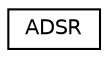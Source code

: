 digraph "Graphical Class Hierarchy"
{
  edge [fontname="Helvetica",fontsize="10",labelfontname="Helvetica",labelfontsize="10"];
  node [fontname="Helvetica",fontsize="10",shape=record];
  rankdir="LR";
  Node1 [label="ADSR",height=0.2,width=0.4,color="black", fillcolor="white", style="filled",URL="$class_a_d_s_r.html"];
}
